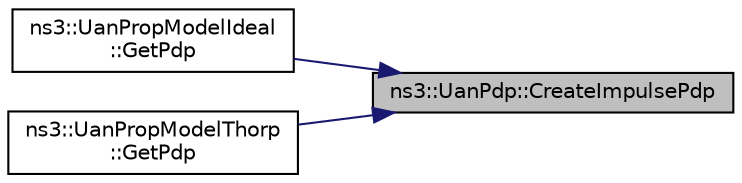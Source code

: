 digraph "ns3::UanPdp::CreateImpulsePdp"
{
 // LATEX_PDF_SIZE
  edge [fontname="Helvetica",fontsize="10",labelfontname="Helvetica",labelfontsize="10"];
  node [fontname="Helvetica",fontsize="10",shape=record];
  rankdir="RL";
  Node1 [label="ns3::UanPdp::CreateImpulsePdp",height=0.2,width=0.4,color="black", fillcolor="grey75", style="filled", fontcolor="black",tooltip="Get a unit impulse PDP at time 0."];
  Node1 -> Node2 [dir="back",color="midnightblue",fontsize="10",style="solid",fontname="Helvetica"];
  Node2 [label="ns3::UanPropModelIdeal\l::GetPdp",height=0.2,width=0.4,color="black", fillcolor="white", style="filled",URL="$classns3_1_1_uan_prop_model_ideal.html#af6aca3148a73f5b0f37139649cab200f",tooltip="Get the PDP for the path between two nodes."];
  Node1 -> Node3 [dir="back",color="midnightblue",fontsize="10",style="solid",fontname="Helvetica"];
  Node3 [label="ns3::UanPropModelThorp\l::GetPdp",height=0.2,width=0.4,color="black", fillcolor="white", style="filled",URL="$classns3_1_1_uan_prop_model_thorp.html#a29c43fca215d7825e6805838e8008a04",tooltip="Get the PDP for the path between two nodes."];
}
